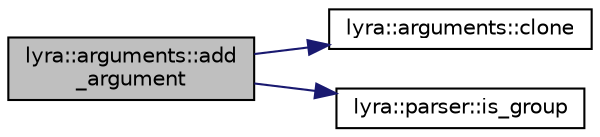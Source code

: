 digraph "lyra::arguments::add_argument"
{
 // INTERACTIVE_SVG=YES
 // LATEX_PDF_SIZE
  edge [fontname="Helvetica",fontsize="10",labelfontname="Helvetica",labelfontsize="10"];
  node [fontname="Helvetica",fontsize="10",shape=record];
  rankdir="LR";
  Node1 [label="lyra::arguments::add\l_argument",height=0.2,width=0.4,color="black", fillcolor="grey75", style="filled", fontcolor="black",tooltip=" "];
  Node1 -> Node2 [color="midnightblue",fontsize="10",style="solid",fontname="Helvetica"];
  Node2 [label="lyra::arguments::clone",height=0.2,width=0.4,color="black", fillcolor="white", style="filled",URL="$classlyra_1_1arguments.html#a01c17fad152a3ec101b86abe9f1c346b",tooltip=" "];
  Node1 -> Node3 [color="midnightblue",fontsize="10",style="solid",fontname="Helvetica"];
  Node3 [label="lyra::parser::is_group",height=0.2,width=0.4,color="black", fillcolor="white", style="filled",URL="$classlyra_1_1parser.html#a20022ca3d5db7cb0cad804d41cd6b065",tooltip=" "];
}
